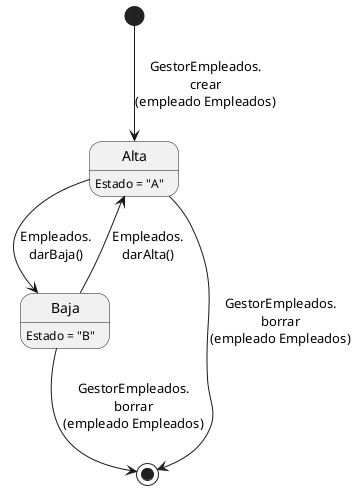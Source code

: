 @startuml empleados
Alta: Estado = "A"
Baja: Estado = "B"

top to bottom direction
[*] --> Alta: GestorEmpleados.\ncrear\n(empleado Empleados)
Alta --> [*]: GestorEmpleados.\nborrar\n(empleado Empleados)
Baja --> [*]: GestorEmpleados.\nborrar\n(empleado Empleados)
Alta --> Baja: Empleados.\ndarBaja()
Baja --> Alta: Empleados.\ndarAlta()

@enduml

@startuml tareas
Pendiente: Estado = "P"
EnProceso: Estado = "E"
Finalizada: Estado = "F"
Pausada: Estado = "S"
Cancelada: Estado = "C"
Verificada: Estado = "V"


[*] --> Pendiente: LineasProducto.\ncrearTarea\n(tarea Tareas)
Pendiente --> [*]: LineasProducto.\nborrarTarea\n(tarea Tareas)
Cancelada --> [*]: LineasProducto.\nborrarTarea\n(tarea Tareas)
Pendiente --> EnProceso: Tareas.\nejecutar()
EnProceso --> Cancelada: Tareas.\ncancelar()
EnProceso --> Finalizada: Tareas.\nfinalizar()
EnProceso --> Pausada: Tareas.\npausar()
Finalizada --> EnProceso: Tareas.\nreanudar()
Pausada --> EnProceso: Tareas.\nreanudar()
Pausada --> Cancelada: Tareas.\ncancelar()
Cancelada --> EnProceso: Tareas.\nreanudar()
Finalizada --> Cancelada: Tareas.\ncancelar()
Finalizada --> Verificada: Tareas.\nverificar()
Verificada --> EnProceso: Tareas.\nreanudar()

@enduml

@startuml lineasProducto
Pendiente: Estado = "P"
Cancelada: Estado = "C"
NoUtilizada: Estado = "N"
Utilizada: Estado = "U"
PendienteDeProduccion: Estado = "F " AND
PendienteDeProduccion:(NOT this.\ntieneTareas() OR\n this.\ntodasTareasPendientes())
EnProduccion: Estado = "F" AND
EnProduccion: NOT this.\ntodasTareasPendientes()
Verificada: Estado = "V"
Reservada: Estado = "R"
Reservada: Venta tiene saldo
PendienteDeEntrega: Estado = "R"
PendienteDeEntrega: (IdRemito != null AND\n LineasVenta.puedeRetirar() AND\n NOT this.dameRemito().estaCancelado()) OR\n NOT this.dameRemito().asociadoAVenta()
'Hicimos que estado = D para simplicidad en la busqueda.
Entregada: Estado = "D" 

top to bottom direction
[*] --> Pendiente: Presupuestos.\ncrearLineaPresupuesto\n(lp LineaPresupuesto)
[*] --> Pendiente: Ventas.\ncrearLineaVenta\n(lv LineasVenta)
[*] --> PendienteDeEntrega: Remitos.\ncrearLineaRemito\n(lr LineasRemito)
Pendiente --> [*]: Ventas.\nborrarLineaVenta\n(lv LineasVenta)
Pendiente --> [*]: Presupuestos.\nborrarLineaPresupuesto\n(lp LineaPresupuesto)
[*] --> PendienteDeProduccion: OrdenesProduccion.\ncrearLineaOrdenProduccion\n(lOP LineasOrdenProduccion)
PendienteDeProduccion --> [*]: OrdenesProduccion.\nborrarLineaOrdenProduccion\n(lOP LineasOrdenProduccion)
Pendiente --> Utilizada: GestorPresupuestos.\ntransformarPresupuestosEnVenta\n(presupuestos List<Presupuestos>)
Utilizada --> Pendiente: GestorVentas.\nborrar\n(venta Ventas)
Pendiente --> NoUtilizada: GestorPresupuestos.\ntransformarPresupuestosEnVenta\n(presupuestos List<Presupuestos>)
NoUtilizada --> Pendiente: GestorVentas.\nborrar\n(venta Ventas)
Utilizada --> NoUtilizada: Ventas.\nborrarLineaVenta\n(lv LineasVenta)
Pendiente --> Cancelada: LineasVenta.\ncancelar()
Pendiente --> PendienteDeProduccion: Ventas.\ngenerarOrdenProduccion\n(lv List<LineasVenta>)
Pendiente --> Reservada: Ventas.\ngenerarRemito\n(lv List<LineasVenta>)
Reservada --> Pendiente: Remitos.\ncancelar()
PendienteDeProduccion --> Cancelada: LineasOrdenProduccion.\ncancelar()
PendienteDeProduccion --> EnProduccion: Tarea.\nejecutar()
PendienteDeProduccion --> Pendiente: LineasVenta.\ncancelar()
EnProduccion --> Cancelada: LineasOrdenProduccion.\ncancelar()
EnProduccion --> Pendiente: LineasVenta.\ncancelar()
Cancelada --> EnProduccion: LineasOrdenProduccion.\nreanudar()
Cancelada --> PendienteDeProduccion: LineasOrdenProduccion.\nreanudar()
Reservada --> Cancelada: LineasVenta.\ncancelar()
EnProduccion --> Verificada: LineasOrdenProduccion.\nverificar()
Reservada --> PendienteDeEntrega: Ventas.\ncrearComprobante()
PendienteDeEntrega --> Entregada: Remitos.\nentregar()
PendienteDeEntrega --> Cancelada: LineasVenta.\ncancelar()
PendienteDeEntrega --> [*]: Remitos.\nborrarLineaRemito\n(lr LineasRemito)
Entregada --> Cancelada: LineasProducto.\ncancelar()

@enduml

@startuml presupuestos

EnCreacion: Estado = "E"
Creado: Estado = "C"
Vendido: Estado = "V"
Expirado: Estado = "C" AND
Expirado: this.estaExpirado()

[*] --> EnCreacion: GestorPresupuestos.\ncrear\n(p Presupuestos)
EnCreacion --> Creado: this.\npasarACreado()
Creado --> Vendido: GestorPresupuestos.\ntransformarPresupuestosEnVenta\n(presupuestos List<Presupuestos>)
Creado --> Expirado
Vendido --> Creado: GestorVentas.\nborrar\n(venta Ventas)
EnCreacion --> [*]: GestorPresupuestos.\nborrar\n(p Presupuestos)
Creado --> [*]: GestorPresupuestos.\nborrar\n(p Presupuestos)

@enduml

@startuml ventas
top to bottom direction

EnCreacion: Estado = "E"
EnRevision: Estado = "R"
Cancelada: (Estado = "C" OR\n Estado = "R") AND
Cancelada: this.todasLineasCanceladas()
Pendiente: Estado = "C"
Entregada: Estado = "C" AND
Entregada: this.todasLineasNoCanceladasEntregadas()

[*] --> EnCreacion: GestorVentas.\ncrear\n(venta Ventas)
[*] --> EnCreacion: GestorPresupuestos.\ntransformarPresupuestosEnVenta\n(presupuestos List<Presupuestos>)
EnCreacion --> [*]: GestorPresupuestos.\nborrar\n(p Presupuestos)
EnCreacion -> EnRevision: this.\nchequearPrecios()
EnCreacion --> Pendiente: this.\nchequearPrecios()
EnRevision --> Cancelada: LineasProducto.\ncancelar()
EnRevision --> Pendiente: this.\nrevisar()
Pendiente --> Cancelada: LineasProducto.\ncancelar()
Pendiente --> Entregada: LineasRemito.\nentregar()

@enduml

@startuml ordenesProduccion
EnCreacion: Estado = "E"
Pendiente: Estado = "C" AND
Pendiente: OrdenesProduccion.estaPendiente()
EnProduccion: Estado = "C" AND
EnProduccion: OrdenesProduccion.estaEnProduccion()
Verificada: Estado = "C" AND
Verificada: OrdenesProduccion.estaVerificada()
Cancelada: Estado = "C" AND
Cancelada: OrdenesProduccion.estaCancelada()

[*]--> EnCreacion: Ventas.\ngenerarOrdenProduccion\n(lv List<LineasVenta>)
[*]--> EnCreacion: GestorOrdenesProduccion.\ncrear\n(op OrdenesProduccion)
EnCreacion --> [*]: GestorOrdenesProduccion.\nborrar\n(op OrdenesProduccion)
EnCreacion -->Pendiente: this.\npasarAPendiente()
EnProduccion -->Pendiente: LineasOrdenProduccion.\ncancelar()
EnProduccion -->Pendiente: LineasOrdenProduccion.\nverificar()
EnProduccion -->Pendiente: Remitos.\nentregar()
EnProduccion -->Cancelada: LineasOrdenProduccion.\ncancelar()
Pendiente --> EnProduccion: Tareas.\nejecutar()
Pendiente --> EnProduccion: LineasOrdenProduccion.\nreanudar()
Cancelada --> Pendiente: LineasOrdenProduccion.\nreanudar()
Cancelada --> EnProduccion: LineasOrdenProduccion.\nreanudar()
Pendiente --> Cancelada: LineasOrdenProduccion.\ncancelar()
Pendiente --> Verificada: LineasOrdenProduccion.\ncancelar()
EnProduccion --> Verificada: LineasOrdenProduccion.\nverificar()
EnProduccion --> Verificada: LineasOrdenProduccion.\ncancelar()
EnProduccion --> Verificada: GestionRemitos.\ncrear\n(r Remitos)
Verificada --> EnProduccion: LineasOrdenProduccion.\nreanudar()

@enduml

@startuml remitos
top to bottom direction

EnCreacion: Estado = "E"
Creado: Estado = "C"
Creado: FechaEntrega == null
Entregado: Estado = "C"
Entregado: FechaEntrega != null
Cancelado: Estado = "B"

[*] --> EnCreacion: GestorRemitos.\ncrear\n(remito Remitos)
[*] --> EnCreacion: Ventas.\ngenerarRemito\n(lv List<LineasVenta>)
EnCreacion --> Creado: this.\npasarACreado()
Creado --> Entregado: Remitos.\nentregar()
Cancelado --> Creado: Remitos.\ndescancelar()
Creado --> Cancelado: Remitos.\ncancelar()
EnCreacion --> [*]: GestorRemitos.\nborrar\n(remito Remitos)
Creado --> [*]: GestorRemitos.\nborrar\n(remito Remitos)
@enduml